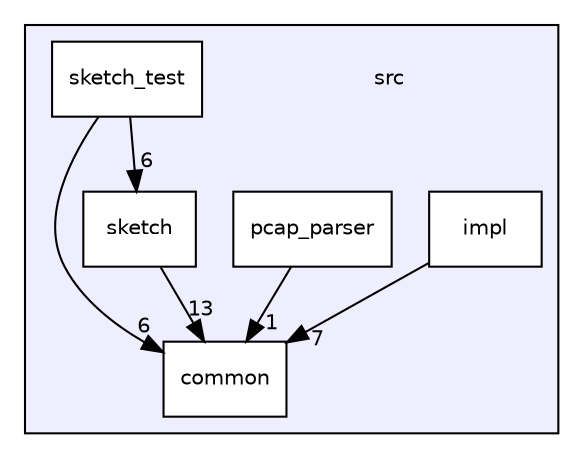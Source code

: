 digraph "src" {
  compound=true
  node [ fontsize="10", fontname="Helvetica"];
  edge [ labelfontsize="10", labelfontname="Helvetica"];
  subgraph clusterdir_68267d1309a1af8e8297ef4c3efbcdba {
    graph [ bgcolor="#eeeeff", pencolor="black", label="" URL="dir_68267d1309a1af8e8297ef4c3efbcdba.html"];
    dir_68267d1309a1af8e8297ef4c3efbcdba [shape=plaintext label="src"];
    dir_fdedb0aba14d44ce9d99bc100e026e6a [shape=box label="common" color="black" fillcolor="white" style="filled" URL="dir_fdedb0aba14d44ce9d99bc100e026e6a.html"];
    dir_3808e3f8fe545b07b1d2715928fb0eea [shape=box label="impl" color="black" fillcolor="white" style="filled" URL="dir_3808e3f8fe545b07b1d2715928fb0eea.html"];
    dir_30715e57b45eec00a69ae0688450414c [shape=box label="pcap_parser" color="black" fillcolor="white" style="filled" URL="dir_30715e57b45eec00a69ae0688450414c.html"];
    dir_ef43dc1024c8c688fd3275ab544df33f [shape=box label="sketch" color="black" fillcolor="white" style="filled" URL="dir_ef43dc1024c8c688fd3275ab544df33f.html"];
    dir_5714b091328ca2b0817cfc81eebb0222 [shape=box label="sketch_test" color="black" fillcolor="white" style="filled" URL="dir_5714b091328ca2b0817cfc81eebb0222.html"];
  }
  dir_ef43dc1024c8c688fd3275ab544df33f->dir_fdedb0aba14d44ce9d99bc100e026e6a [headlabel="13", labeldistance=1.5 headhref="dir_000006_000003.html"];
  dir_3808e3f8fe545b07b1d2715928fb0eea->dir_fdedb0aba14d44ce9d99bc100e026e6a [headlabel="7", labeldistance=1.5 headhref="dir_000004_000003.html"];
  dir_5714b091328ca2b0817cfc81eebb0222->dir_ef43dc1024c8c688fd3275ab544df33f [headlabel="6", labeldistance=1.5 headhref="dir_000007_000006.html"];
  dir_5714b091328ca2b0817cfc81eebb0222->dir_fdedb0aba14d44ce9d99bc100e026e6a [headlabel="6", labeldistance=1.5 headhref="dir_000007_000003.html"];
  dir_30715e57b45eec00a69ae0688450414c->dir_fdedb0aba14d44ce9d99bc100e026e6a [headlabel="1", labeldistance=1.5 headhref="dir_000005_000003.html"];
}

